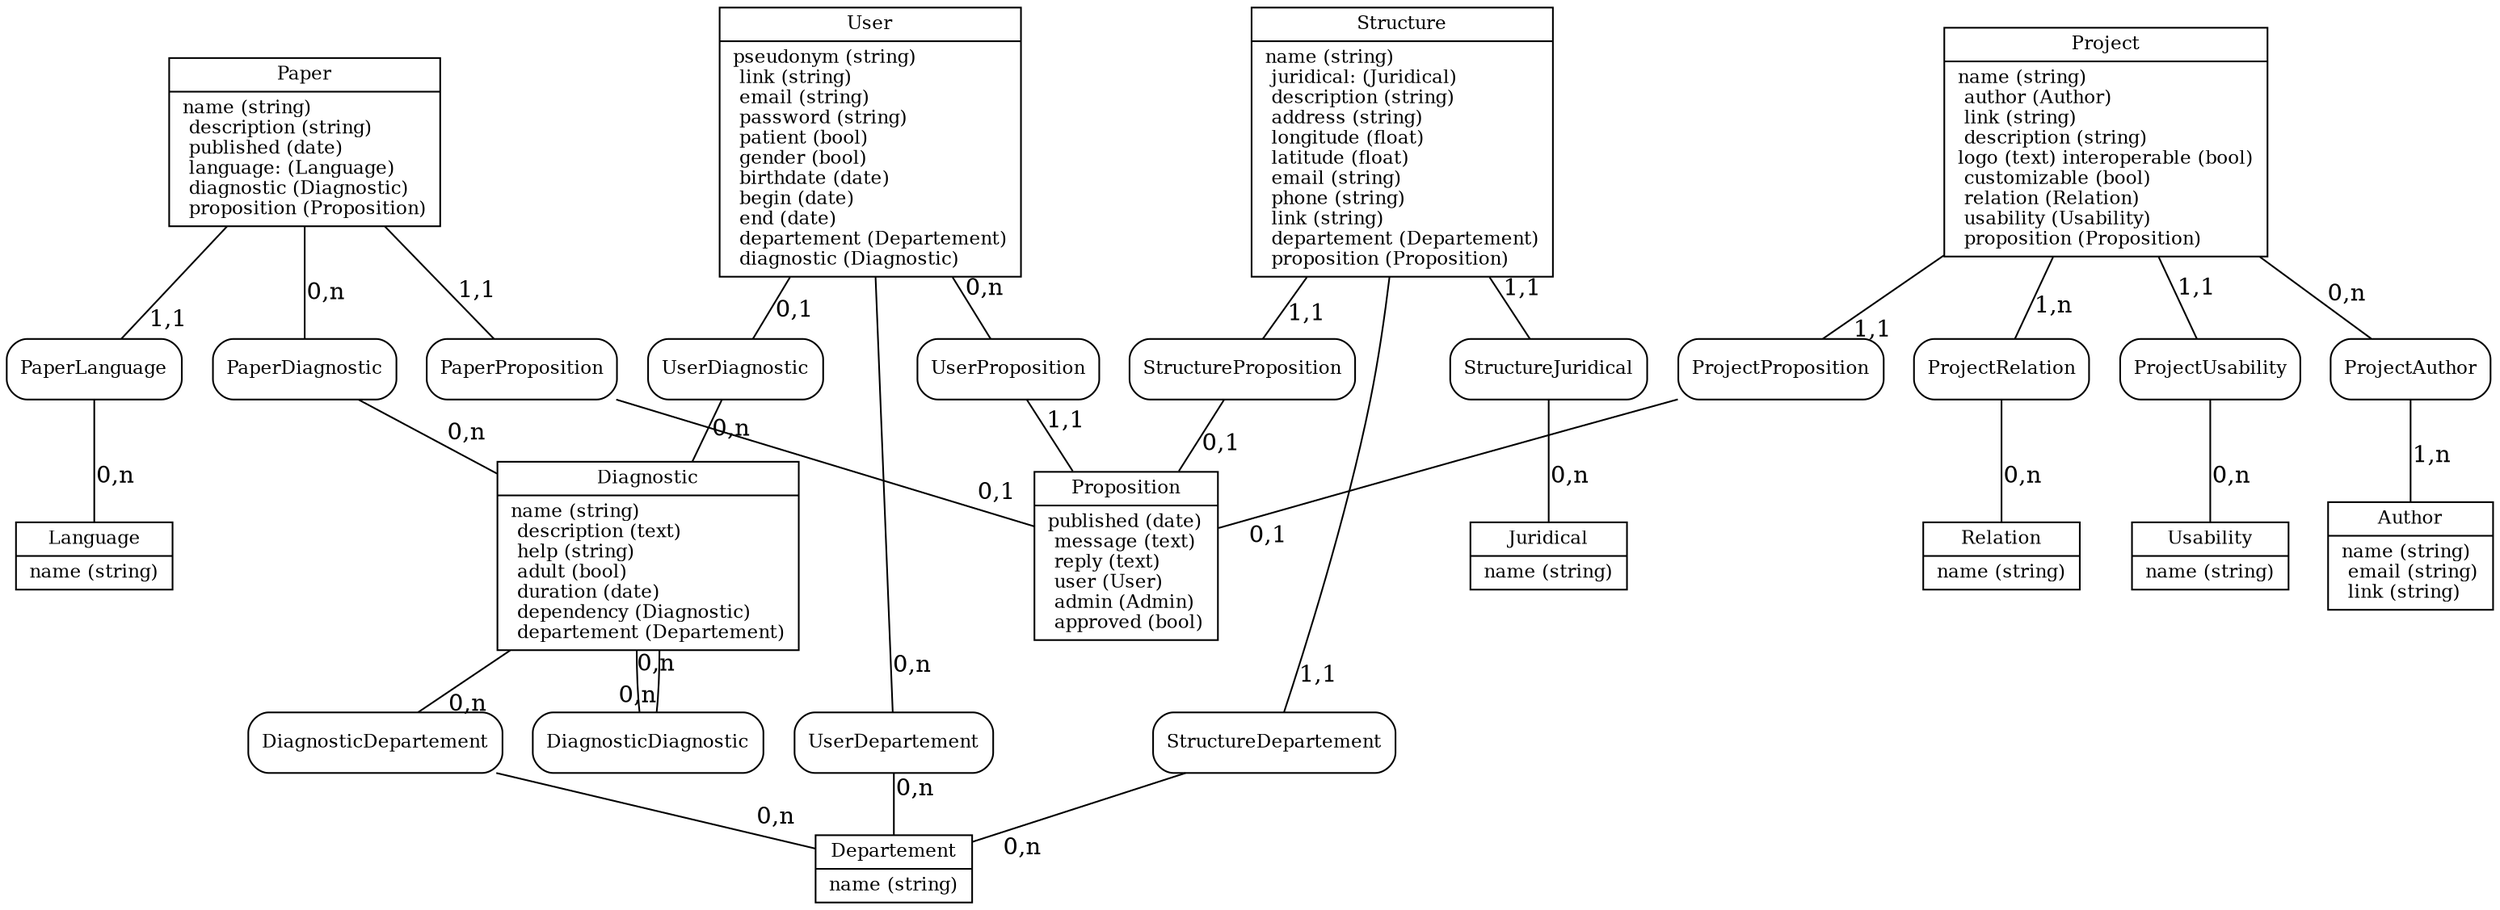 graph siteRef {
  //! `dot -Tpng > mcd.png mcd.dot`

 splines = true;
 overlap = scalexy;
 node [fontsize = 11];

 /// Table

 nodeTablePaper [label = "{
  Paper
    |
    name (string)\l
    description (string)\l
    published (date)\l
    language: (Language)\l
    diagnostic (Diagnostic)\l
    proposition (Proposition)\l
 }", shape=record];

 nodeTableStructure [label = "{
  Structure
    |
    name (string)\l
    juridical: (Juridical)\l
    description (string)\l
    address (string)\l
    longitude (float)\l
    latitude (float)\l
    email (string)\l
    phone (string)\l
    link (string)\l
    departement (Departement)\l
    proposition (Proposition)\l
 }", shape=record];

 nodeTableJuridical [label = "{
  Juridical
    |
    name (string)\l
 }", shape=record];

 nodeTableDepartement [label = "{
  Departement
    |
    name (string)\l
 }", shape=record];

 nodeTableProject [label = "{
  Project
    |
    name (string)\l
    author (Author)\l
    link (string)\l
    description (string)\l
	logo (text)\
    interoperable (bool)\l
    customizable (bool)\l
    relation (Relation)\l
    usability (Usability)\l
    proposition (Proposition)\l
 }", shape=record];

 nodeTableAuthor [label = "{
  Author
   |
    name (string)\l
    email (string)\l
    link (string)\l
 }", shape=record];

 nodeTableRelation [label = "{
  Relation
   |
    name (string)\l
 }", shape=record];

 nodeTableUsability [label = "{
  Usability
   |
    name (string)\l
 }", shape=record];

 nodeTableProposition [label = "{
  Proposition
   |
    published (date)\l
    message (text)\l
    reply (text)\l
    user (User)\l
    admin (Admin)\l
    approved (bool)\l
 }", shape=record];

 nodeTableDiagnostic [label = "{
  Diagnostic
   |
    name (string)\l
    description (text)\l
    help (string)\l
    adult (bool)\l
                                duration (date)\l
    dependency (Diagnostic)\l
    departement (Departement)\l
 }", shape=record];

 nodeTableUser [label = "{
  User
   |
    pseudonym (string)\l
    link (string)\l
    email (string)\l
    password (string)\l
    patient (bool)\l
    gender (bool)\l
    birthdate (date)\l
    begin (date)\l
    end (date)\l
    departement (Departement)\l
    diagnostic (Diagnostic)\l
 }", shape=record];

 nodeTableLanguage [label = "{
  Language
   |
    name (string)\l
 }", shape=record];

 /// Relation

 nodeRelationPaperDiagnostic [label = "{PaperDiagnostic}", shape = Mrecord];
 nodeRelationPaperProposition [label = "{PaperProposition}", shape = Mrecord];
 nodeRelationStructureJuridical [label = "{StructureJuridical}", shape = Mrecord];
 nodeRelationStructureDepartement [label = "{StructureDepartement}", shape = Mrecord];
 nodeRelationStructureProposition [label = "{StructureProposition}", shape = Mrecord];
 nodeRelationProjectRelation [label = "{ProjectRelation}", shape = Mrecord];
 nodeRelationProjectUsability [label = "{ProjectUsability}", shape = Mrecord];
 nodeRelationProjectProposition [label = "{ProjectProposition}", shape = Mrecord];
 nodeRelationProjectAuthor [label = "{ProjectAuthor}", shape = Mrecord];
 nodeRelationDiagnosticDiagnostic [label = "{DiagnosticDiagnostic}", shape = Mrecord];
 nodeRelationDiagnosticDepartement [label = "{DiagnosticDepartement}", shape = Mrecord];
 nodeRelationUserDepartement [label = "{UserDepartement}", shape = Mrecord];
 nodeRelationUserDiagnostic [label = "{UserDiagnostic}", shape = Mrecord];
 nodeRelationPaperLanguage [label = "{PaperLanguage}", shape = Mrecord];
 nodeRelationUserProposition [label = "{UserProposition}", shape = Mrecord];

 /// Cardinality

 nodeTablePaper -- nodeRelationPaperDiagnostic [headlabel = "0,n", labeldistance = 3];
 nodeRelationPaperDiagnostic -- nodeTableDiagnostic [headlabel = "0,n", labeldistance = 3];
 nodeTablePaper -- nodeRelationPaperProposition [headlabel = "1,1", labeldistance = 3];
 nodeRelationPaperProposition -- nodeTableProposition [headlabel = "0,1", labeldistance = 3]
 nodeTablePaper -- nodeRelationPaperLanguage [headlabel = "1,1", labeldistance = 3];
 nodeRelationPaperLanguage -- nodeTableLanguage [headlabel = "0,n", labeldistance = 3]
 nodeTableStructure -- nodeRelationStructureJuridical [headlabel = "1,1", labeldistance = 3];
 nodeRelationStructureJuridical -- nodeTableJuridical [headlabel = "0,n", labeldistance = 3];
 nodeTableStructure -- nodeRelationStructureDepartement [headlabel = "1,1", labeldistance = 3];
 nodeRelationStructureDepartement -- nodeTableDepartement [headlabel = "0,n", labeldistance = 3];
 nodeTableStructure -- nodeRelationStructureProposition [headlabel = "1,1", labeldistance = 3];
 nodeRelationStructureProposition -- nodeTableProposition [headlabel = "0,1", labeldistance = 3];
 nodeTableProject -- nodeRelationProjectRelation [headlabel = "1,n", labeldistance = 3];
 nodeRelationProjectRelation -- nodeTableRelation [headlabel = "0,n", labeldistance = 3];
 nodeTableProject -- nodeRelationProjectUsability [headlabel = "1,1", labeldistance = 3];
 nodeRelationProjectUsability -- nodeTableUsability [headlabel = "0,n", labeldistance = 3];
 nodeTableProject -- nodeRelationProjectProposition [headlabel = "1,1", labeldistance = 3];
 nodeRelationProjectProposition -- nodeTableProposition [headlabel = "0,1", labeldistance = 3];
 nodeTableProject -- nodeRelationProjectAuthor [headlabel = "0,n", labeldistance = 3];
 nodeRelationProjectAuthor -- nodeTableAuthor [headlabel = "1,n", labeldistance = 3];
 nodeTableDiagnostic -- nodeRelationDiagnosticDiagnostic [headlabel = "0,n", labeldistance = 3];
 nodeRelationDiagnosticDiagnostic -- nodeTableDiagnostic [headlabel = "0,n", labeldistance = 3];
 nodeTableDiagnostic -- nodeRelationDiagnosticDepartement [headlabel = "0,n", labeldistance = 3];
 nodeRelationDiagnosticDepartement -- nodeTableDepartement [headlabel = "0,n", labeldistance = 3];
 nodeTableUser -- nodeRelationUserDepartement [headlabel = "0,n", labeldistance = 3];
 nodeRelationUserDepartement -- nodeTableDepartement [headlabel = "0,n", labeldistance = 3];
 nodeTableUser -- nodeRelationUserDiagnostic [headlabel = "0,1", labeldistance = 3];
 nodeRelationUserDiagnostic -- nodeTableDiagnostic [headlabel = "0,n", labeldistance = 3];
 nodeTableUser -- nodeRelationUserProposition [headlabel = "0,n", labeldistance = 3];
 nodeRelationUserProposition -- nodeTableProposition [headlabel = "1,1", labeldistance = 3];
}
